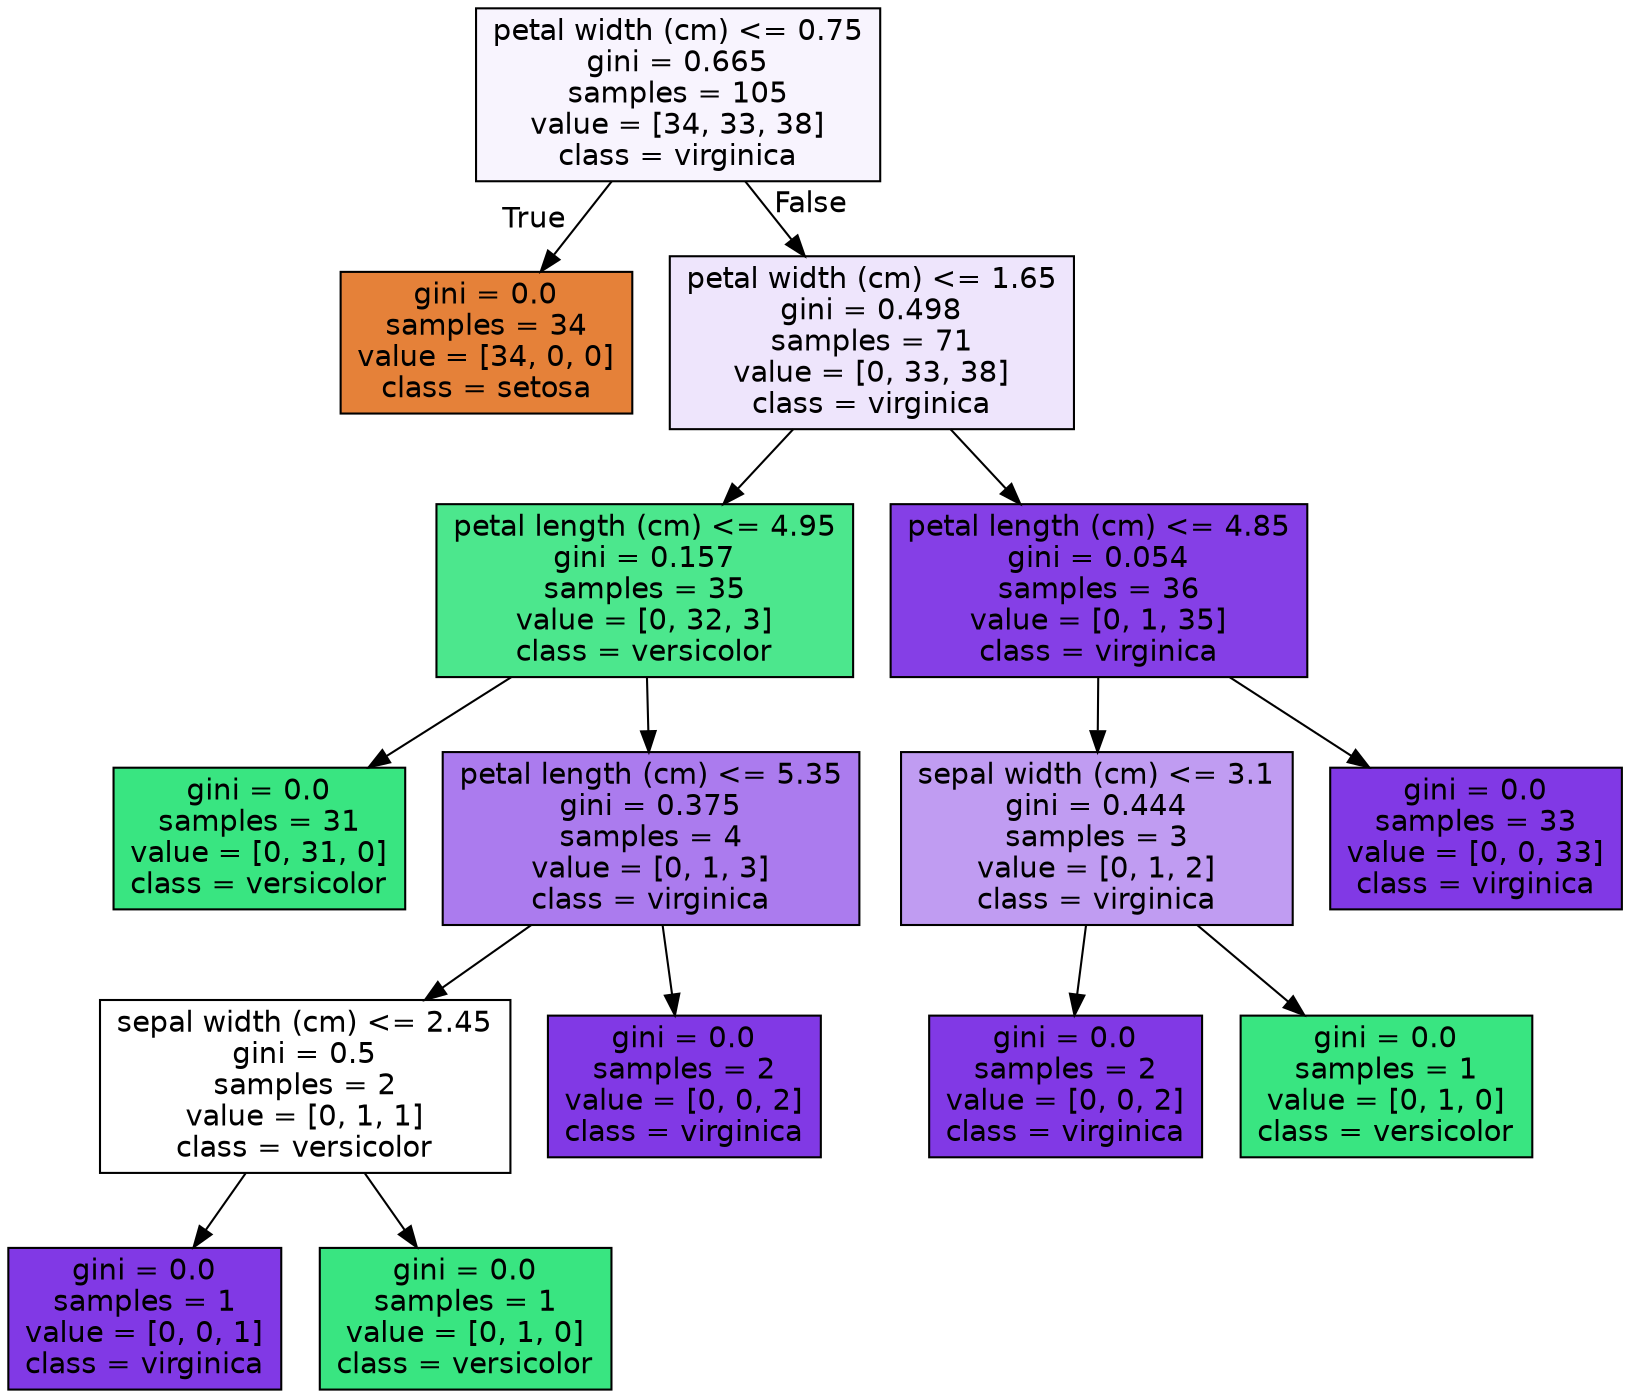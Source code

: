 digraph Tree {
node [shape=box, style="filled", color="black", fontname="helvetica"] ;
edge [fontname="helvetica"] ;
0 [label="petal width (cm) <= 0.75\ngini = 0.665\nsamples = 105\nvalue = [34, 33, 38]\nclass = virginica", fillcolor="#f8f4fe"] ;
1 [label="gini = 0.0\nsamples = 34\nvalue = [34, 0, 0]\nclass = setosa", fillcolor="#e58139"] ;
0 -> 1 [labeldistance=2.5, labelangle=45, headlabel="True"] ;
2 [label="petal width (cm) <= 1.65\ngini = 0.498\nsamples = 71\nvalue = [0, 33, 38]\nclass = virginica", fillcolor="#eee5fc"] ;
0 -> 2 [labeldistance=2.5, labelangle=-45, headlabel="False"] ;
3 [label="petal length (cm) <= 4.95\ngini = 0.157\nsamples = 35\nvalue = [0, 32, 3]\nclass = versicolor", fillcolor="#4ce78d"] ;
2 -> 3 ;
4 [label="gini = 0.0\nsamples = 31\nvalue = [0, 31, 0]\nclass = versicolor", fillcolor="#39e581"] ;
3 -> 4 ;
5 [label="petal length (cm) <= 5.35\ngini = 0.375\nsamples = 4\nvalue = [0, 1, 3]\nclass = virginica", fillcolor="#ab7bee"] ;
3 -> 5 ;
6 [label="sepal width (cm) <= 2.45\ngini = 0.5\nsamples = 2\nvalue = [0, 1, 1]\nclass = versicolor", fillcolor="#ffffff"] ;
5 -> 6 ;
7 [label="gini = 0.0\nsamples = 1\nvalue = [0, 0, 1]\nclass = virginica", fillcolor="#8139e5"] ;
6 -> 7 ;
8 [label="gini = 0.0\nsamples = 1\nvalue = [0, 1, 0]\nclass = versicolor", fillcolor="#39e581"] ;
6 -> 8 ;
9 [label="gini = 0.0\nsamples = 2\nvalue = [0, 0, 2]\nclass = virginica", fillcolor="#8139e5"] ;
5 -> 9 ;
10 [label="petal length (cm) <= 4.85\ngini = 0.054\nsamples = 36\nvalue = [0, 1, 35]\nclass = virginica", fillcolor="#853fe6"] ;
2 -> 10 ;
11 [label="sepal width (cm) <= 3.1\ngini = 0.444\nsamples = 3\nvalue = [0, 1, 2]\nclass = virginica", fillcolor="#c09cf2"] ;
10 -> 11 ;
12 [label="gini = 0.0\nsamples = 2\nvalue = [0, 0, 2]\nclass = virginica", fillcolor="#8139e5"] ;
11 -> 12 ;
13 [label="gini = 0.0\nsamples = 1\nvalue = [0, 1, 0]\nclass = versicolor", fillcolor="#39e581"] ;
11 -> 13 ;
14 [label="gini = 0.0\nsamples = 33\nvalue = [0, 0, 33]\nclass = virginica", fillcolor="#8139e5"] ;
10 -> 14 ;
}